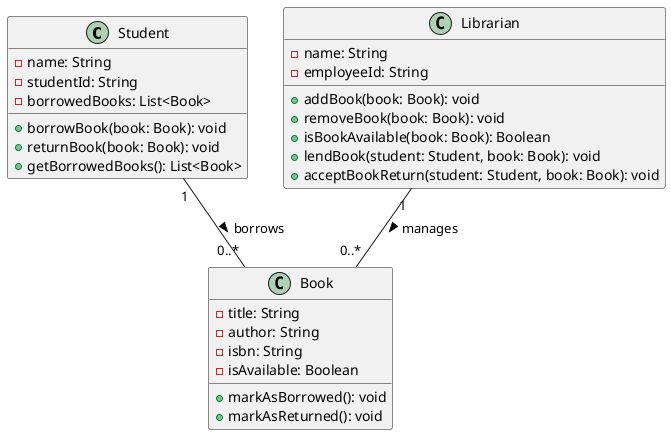@startuml
class Student {
    -name: String
    -studentId: String
    -borrowedBooks: List<Book>
    +borrowBook(book: Book): void
    +returnBook(book: Book): void
    +getBorrowedBooks(): List<Book>
}

class Book {
    -title: String
    -author: String
    -isbn: String
    -isAvailable: Boolean
    +markAsBorrowed(): void
    +markAsReturned(): void
}

class Librarian {
    -name: String
    -employeeId: String
    +addBook(book: Book): void
    +removeBook(book: Book): void
    +isBookAvailable(book: Book): Boolean
    +lendBook(student: Student, book: Book): void
    +acceptBookReturn(student: Student, book: Book): void
}

Student "1" -- "0..*" Book : borrows >
Librarian "1" -- "0..*" Book : manages >
@enduml
